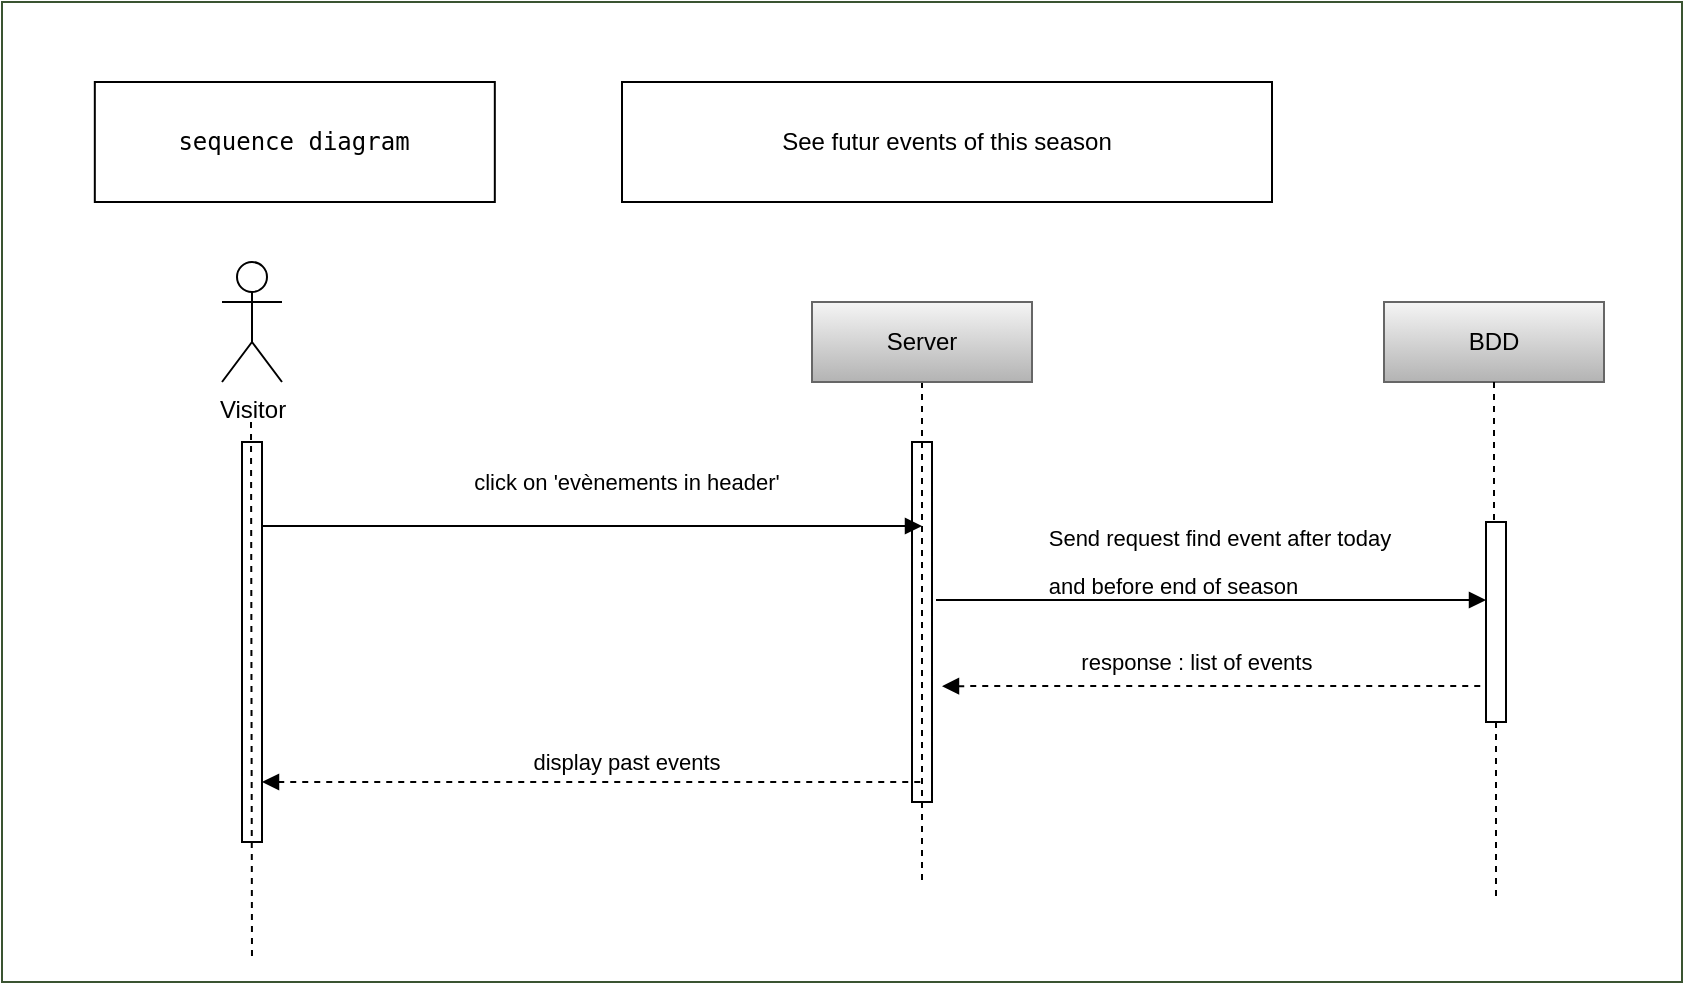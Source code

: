 <mxfile>
    <diagram id="rzyLF2zV0ximO_9UrFeo" name="Page-1">
        <mxGraphModel dx="1840" dy="-390" grid="1" gridSize="10" guides="1" tooltips="1" connect="1" arrows="1" fold="1" page="1" pageScale="1" pageWidth="850" pageHeight="1100" math="0" shadow="0">
            <root>
                <mxCell id="0"/>
                <mxCell id="1" parent="0"/>
                <mxCell id="32" value="App" style="rounded=0;whiteSpace=wrap;html=1;fontFamily=Helvetica;fontSize=30;fontColor=#ffffff;verticalAlign=top;fillColor=#FFFFFF;strokeColor=#3A5431;backgroundOutline=0;" vertex="1" parent="1">
                    <mxGeometry x="-30" y="1900" width="840" height="490" as="geometry"/>
                </mxCell>
                <mxCell id="33" value="&lt;pre dir=&quot;ltr&quot; data-ved=&quot;2ahUKEwjTnIHI8ouDAxXJUKQEHYWSAA4Q3ewLegQIBRAP&quot; style=&quot;text-align:left&quot; id=&quot;tw-target-text&quot; data-placeholder=&quot;Traduction&quot; class=&quot;tw-data-text tw-text-large tw-ta&quot;&gt;&lt;span lang=&quot;en&quot; class=&quot;Y2IQFc&quot;&gt;sequence diagram&lt;/span&gt;&lt;/pre&gt;" style="rounded=0;whiteSpace=wrap;html=1;fontColor=#000000;labelBackgroundColor=#FFFFFF;strokeColor=#000000;fillColor=#FFFFFF;" vertex="1" parent="1">
                    <mxGeometry x="16.41" y="1940" width="200" height="60" as="geometry"/>
                </mxCell>
                <mxCell id="34" value="Visitor" style="shape=umlActor;verticalLabelPosition=bottom;verticalAlign=top;html=1;fontColor=#000000;labelBackgroundColor=#FFFFFF;strokeColor=#000000;" vertex="1" parent="1">
                    <mxGeometry x="80" y="2030" width="30" height="60" as="geometry"/>
                </mxCell>
                <mxCell id="35" value="" style="html=1;points=[];perimeter=orthogonalPerimeter;fontColor=#000000;labelBackgroundColor=#FFFFFF;" vertex="1" parent="1">
                    <mxGeometry x="90" y="2120" width="10" height="200" as="geometry"/>
                </mxCell>
                <mxCell id="36" value="" style="html=1;points=[];perimeter=orthogonalPerimeter;fontColor=#000000;labelBackgroundColor=#FFFFFF;" vertex="1" parent="1">
                    <mxGeometry x="425" y="2120" width="10" height="180" as="geometry"/>
                </mxCell>
                <mxCell id="37" style="edgeStyle=none;html=1;dashed=1;fontFamily=Helvetica;startArrow=none;startFill=0;endArrow=none;endFill=0;fontColor=#000000;labelBackgroundColor=#FFFFFF;strokeColor=#000000;" edge="1" parent="1" source="38">
                    <mxGeometry relative="1" as="geometry">
                        <mxPoint x="430" y="2340" as="targetPoint"/>
                    </mxGeometry>
                </mxCell>
                <mxCell id="38" value="Server" style="rounded=0;whiteSpace=wrap;html=1;labelBackgroundColor=none;fillColor=#f5f5f5;strokeColor=#666666;gradientColor=#b3b3b3;fontColor=#000000;" vertex="1" parent="1">
                    <mxGeometry x="375" y="2050" width="110" height="40" as="geometry"/>
                </mxCell>
                <mxCell id="39" value="BDD" style="rounded=0;whiteSpace=wrap;html=1;labelBackgroundColor=none;fillColor=#f5f5f5;strokeColor=#666666;gradientColor=#b3b3b3;fontColor=#000000;" vertex="1" parent="1">
                    <mxGeometry x="661" y="2050" width="110" height="40" as="geometry"/>
                </mxCell>
                <mxCell id="40" value="See futur events of this season" style="rounded=0;whiteSpace=wrap;html=1;fontColor=#000000;labelBackgroundColor=#FFFFFF;fillColor=#FFFFFF;strokeColor=#000000;" vertex="1" parent="1">
                    <mxGeometry x="280" y="1940" width="325" height="60" as="geometry"/>
                </mxCell>
                <mxCell id="41" style="edgeStyle=none;html=1;endArrow=block;endFill=1;fontColor=#000000;labelBackgroundColor=#FFFFFF;strokeColor=#000000;" edge="1" parent="1">
                    <mxGeometry relative="1" as="geometry">
                        <mxPoint x="100" y="2162" as="sourcePoint"/>
                        <mxPoint x="430" y="2162" as="targetPoint"/>
                        <Array as="points"/>
                    </mxGeometry>
                </mxCell>
                <mxCell id="42" value="&lt;pre dir=&quot;ltr&quot; data-ved=&quot;2ahUKEwiWief8te6CAxUTfqQEHRUeBPsQ3ewLegQICBAP&quot; style=&quot;text-align:left&quot; id=&quot;tw-target-text&quot; data-placeholder=&quot;Traduction&quot; class=&quot;tw-data-text tw-text-large tw-ta&quot;&gt;&lt;font face=&quot;Helvetica&quot;&gt;click on 'evènements &lt;/font&gt;&lt;font style=&quot;background-color: initial; white-space-collapse: collapse;&quot; face=&quot;Helvetica&quot;&gt;in header&lt;/font&gt;&lt;span style=&quot;background-color: initial; font-family: Helvetica; white-space-collapse: collapse;&quot;&gt;'&lt;/span&gt;&lt;/pre&gt;" style="edgeLabel;html=1;align=center;verticalAlign=middle;resizable=0;points=[];fontColor=#000000;labelBackgroundColor=none;" vertex="1" connectable="0" parent="41">
                    <mxGeometry x="0.172" y="-1" relative="1" as="geometry">
                        <mxPoint x="-12" y="-23" as="offset"/>
                    </mxGeometry>
                </mxCell>
                <mxCell id="43" style="edgeStyle=none;html=1;endArrow=block;endFill=1;fontColor=#000000;labelBackgroundColor=#FFFFFF;strokeColor=#000000;" edge="1" parent="1">
                    <mxGeometry relative="1" as="geometry">
                        <mxPoint x="437" y="2199" as="sourcePoint"/>
                        <mxPoint x="712" y="2199" as="targetPoint"/>
                    </mxGeometry>
                </mxCell>
                <mxCell id="44" value="&lt;pre dir=&quot;ltr&quot; data-ved=&quot;2ahUKEwiWief8te6CAxUTfqQEHRUeBPsQ3ewLegQICBAP&quot; style=&quot;text-align:left&quot; id=&quot;tw-target-text&quot; data-placeholder=&quot;Traduction&quot; class=&quot;tw-data-text tw-text-large tw-ta&quot;&gt;&lt;font face=&quot;Helvetica&quot;&gt;Send request find event after today &lt;/font&gt;&lt;/pre&gt;&lt;pre dir=&quot;ltr&quot; data-ved=&quot;2ahUKEwiWief8te6CAxUTfqQEHRUeBPsQ3ewLegQICBAP&quot; style=&quot;text-align:left&quot; id=&quot;tw-target-text&quot; data-placeholder=&quot;Traduction&quot; class=&quot;tw-data-text tw-text-large tw-ta&quot;&gt;&lt;font face=&quot;Helvetica&quot;&gt;and before end of season&lt;/font&gt;&lt;/pre&gt;" style="edgeLabel;html=1;align=center;verticalAlign=middle;resizable=0;points=[];fontColor=#000000;labelBackgroundColor=none;" vertex="1" connectable="0" parent="43">
                    <mxGeometry x="0.172" y="-1" relative="1" as="geometry">
                        <mxPoint x="-18" y="-20" as="offset"/>
                    </mxGeometry>
                </mxCell>
                <mxCell id="45" style="edgeStyle=none;html=1;entryX=0.1;entryY=0.073;entryDx=0;entryDy=0;entryPerimeter=0;endArrow=none;endFill=0;startArrow=block;startFill=1;dashed=1;exitX=1.5;exitY=0.523;exitDx=0;exitDy=0;exitPerimeter=0;fontColor=#000000;labelBackgroundColor=#FFFFFF;strokeColor=#000000;" edge="1" parent="1">
                    <mxGeometry relative="1" as="geometry">
                        <mxPoint x="440" y="2242.07" as="sourcePoint"/>
                        <mxPoint x="711" y="2241.95" as="targetPoint"/>
                    </mxGeometry>
                </mxCell>
                <mxCell id="46" value="&lt;pre dir=&quot;ltr&quot; data-ved=&quot;2ahUKEwiWief8te6CAxUTfqQEHRUeBPsQ3ewLegQICBAP&quot; style=&quot;text-align:left&quot; id=&quot;tw-target-text&quot; data-placeholder=&quot;Traduction&quot; class=&quot;tw-data-text tw-text-large tw-ta&quot;&gt;&lt;font face=&quot;Helvetica&quot;&gt;response : list of events  &lt;/font&gt;&lt;/pre&gt;" style="edgeLabel;html=1;align=center;verticalAlign=middle;resizable=0;points=[];fontColor=#000000;labelBackgroundColor=none;" vertex="1" connectable="0" parent="45">
                    <mxGeometry x="0.172" y="-1" relative="1" as="geometry">
                        <mxPoint x="-29" y="-13" as="offset"/>
                    </mxGeometry>
                </mxCell>
                <mxCell id="47" value="&lt;br&gt;" style="edgeLabel;html=1;align=center;verticalAlign=middle;resizable=0;points=[];fontFamily=Helvetica;fontColor=#000000;labelBackgroundColor=#FFFFFF;" vertex="1" connectable="0" parent="45">
                    <mxGeometry x="0.683" y="-1" relative="1" as="geometry">
                        <mxPoint as="offset"/>
                    </mxGeometry>
                </mxCell>
                <mxCell id="50" value="" style="edgeStyle=none;html=1;dashed=1;fontFamily=Helvetica;startArrow=none;startFill=0;endArrow=none;endFill=0;fontColor=#000000;labelBackgroundColor=#FFFFFF;strokeColor=#000000;" edge="1" parent="1" source="39" target="51">
                    <mxGeometry relative="1" as="geometry">
                        <mxPoint x="716" y="2640" as="targetPoint"/>
                        <mxPoint x="716" y="2090" as="sourcePoint"/>
                    </mxGeometry>
                </mxCell>
                <mxCell id="51" value="" style="html=1;points=[];perimeter=orthogonalPerimeter;fontColor=#000000;labelBackgroundColor=#FFFFFF;" vertex="1" parent="1">
                    <mxGeometry x="712" y="2160" width="10" height="100" as="geometry"/>
                </mxCell>
                <mxCell id="52" value="" style="edgeStyle=none;html=1;dashed=1;fontFamily=Helvetica;startArrow=none;startFill=0;endArrow=none;endFill=0;fontColor=#000000;labelBackgroundColor=#FFFFFF;strokeColor=#000000;" edge="1" parent="1" source="51">
                    <mxGeometry relative="1" as="geometry">
                        <mxPoint x="717" y="2350" as="targetPoint"/>
                        <mxPoint x="716" y="2260" as="sourcePoint"/>
                    </mxGeometry>
                </mxCell>
                <mxCell id="53" style="edgeStyle=none;html=1;dashed=1;fontFamily=Helvetica;startArrow=none;startFill=0;endArrow=none;endFill=0;fontColor=#000000;labelBackgroundColor=#FFFFFF;strokeColor=#000000;" edge="1" parent="1">
                    <mxGeometry relative="1" as="geometry">
                        <mxPoint x="95" y="2380" as="targetPoint"/>
                        <mxPoint x="94.5" y="2110" as="sourcePoint"/>
                    </mxGeometry>
                </mxCell>
                <mxCell id="60" style="edgeStyle=none;html=1;endArrow=none;endFill=0;startArrow=block;startFill=1;dashed=1;fontColor=#000000;labelBackgroundColor=#FFFFFF;strokeColor=#000000;" edge="1" parent="1">
                    <mxGeometry relative="1" as="geometry">
                        <mxPoint x="100" y="2290" as="sourcePoint"/>
                        <mxPoint x="430" y="2290" as="targetPoint"/>
                    </mxGeometry>
                </mxCell>
                <mxCell id="61" value="&lt;pre dir=&quot;ltr&quot; data-ved=&quot;2ahUKEwiWief8te6CAxUTfqQEHRUeBPsQ3ewLegQICBAP&quot; style=&quot;text-align:left&quot; id=&quot;tw-target-text&quot; data-placeholder=&quot;Traduction&quot; class=&quot;tw-data-text tw-text-large tw-ta&quot;&gt;&lt;font face=&quot;Helvetica&quot;&gt;display past events&lt;/font&gt;&lt;/pre&gt;" style="edgeLabel;html=1;align=center;verticalAlign=middle;resizable=0;points=[];fontColor=#000000;labelBackgroundColor=none;" vertex="1" connectable="0" parent="60">
                    <mxGeometry x="0.172" y="-1" relative="1" as="geometry">
                        <mxPoint x="-12" y="-11" as="offset"/>
                    </mxGeometry>
                </mxCell>
            </root>
        </mxGraphModel>
    </diagram>
</mxfile>